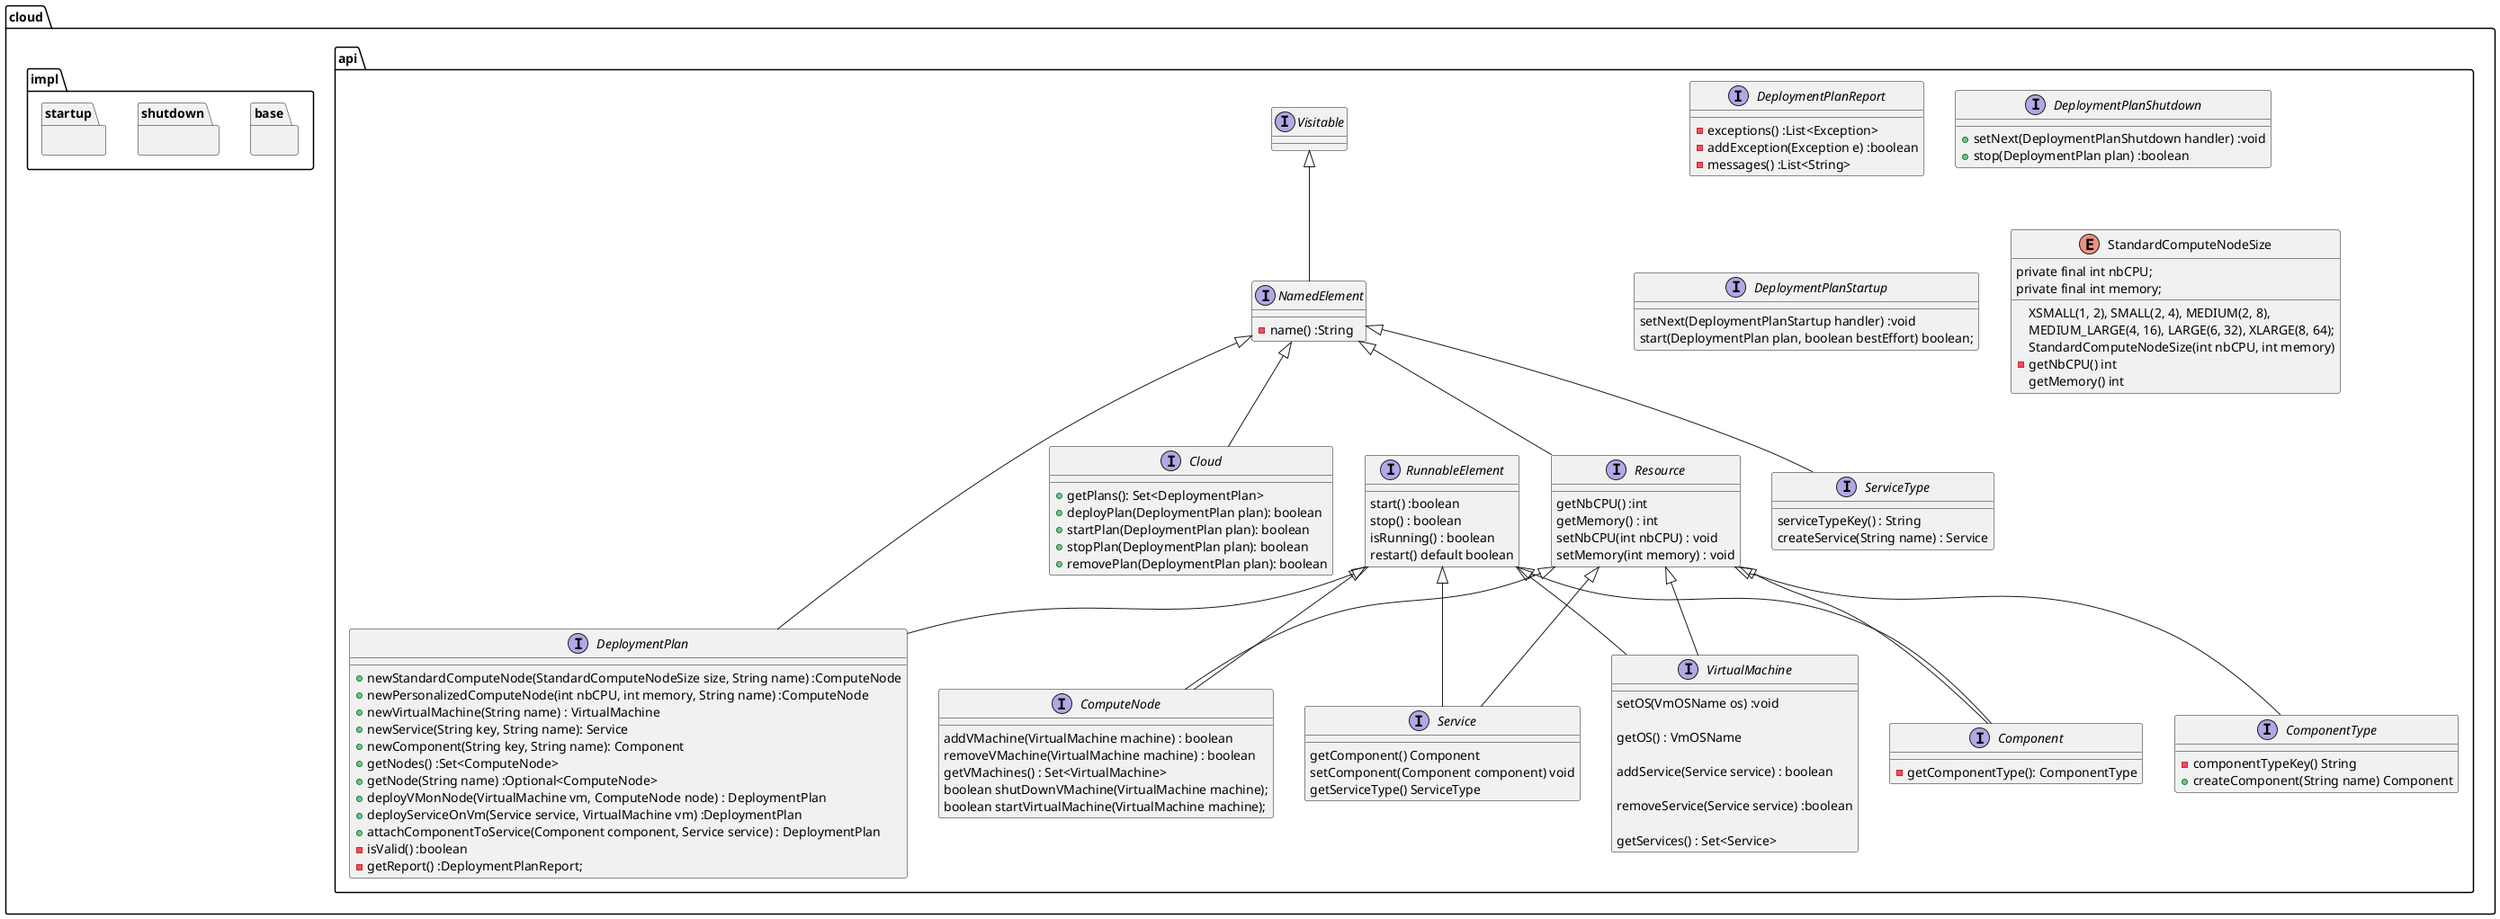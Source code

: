 @startuml
namespace cloud{

namespace cloud.api{
Interface Cloud extends NamedElement {
 +getPlans(): Set<DeploymentPlan>
 +deployPlan(DeploymentPlan plan): boolean
 +startPlan(DeploymentPlan plan): boolean
 +stopPlan(DeploymentPlan plan): boolean
 +removePlan(DeploymentPlan plan): boolean
}

Interface Component extends Resource, RunnableElement{
 -getComponentType(): ComponentType
}

Interface ComponentType extends Resource{
- componentTypeKey() String
+  createComponent(String name) Component
}

Interface ComputeNode extends Resource, RunnableElement{
    addVMachine(VirtualMachine machine) : boolean
    removeVMachine(VirtualMachine machine) : boolean
    getVMachines() : Set<VirtualMachine>
    boolean shutDownVMachine(VirtualMachine machine);
    boolean startVirtualMachine(VirtualMachine machine);
}

Interface DeploymentPlan extends NamedElement, RunnableElement{
   +newStandardComputeNode(StandardComputeNodeSize size, String name) :ComputeNode
   +newPersonalizedComputeNode(int nbCPU, int memory, String name) :ComputeNode
   +newVirtualMachine(String name) : VirtualMachine
   +newService(String key, String name): Service
   +newComponent(String key, String name): Component
   +getNodes() :Set<ComputeNode>
   +getNode(String name) :Optional<ComputeNode>
   +deployVMonNode(VirtualMachine vm, ComputeNode node) : DeploymentPlan
   +deployServiceOnVm(Service service, VirtualMachine vm) :DeploymentPlan
   +attachComponentToService(Component component, Service service) : DeploymentPlan
   -isValid() :boolean
   -getReport() :DeploymentPlanReport;
}

Interface DeploymentPlanReport{
 -exceptions() :List<Exception>
 -addException(Exception e) :boolean
 -messages() :List<String>
}

Interface DeploymentPlanShutdown{
   + setNext(DeploymentPlanShutdown handler) :void
    +stop(DeploymentPlan plan) :boolean
}

interface DeploymentPlanStartup {
     setNext(DeploymentPlanStartup handler) :void
     start(DeploymentPlan plan, boolean bestEffort) boolean;

}

Interface NamedElement extends Visitable {
     -name() :String
}

Interface Resource extends NamedElement {
        getNbCPU() :int
        getMemory() : int
        setNbCPU(int nbCPU) : void
        setMemory(int memory) : void
}
interface RunnableElement {
     start() :boolean
     stop() : boolean
     isRunning() : boolean
    restart() default boolean
    }

  Interface Service extends Resource, RunnableElement{
        getComponent() Component
         setComponent(Component component) void
         getServiceType() ServiceType
    }

Interface ServiceType extends NamedElement {
     serviceTypeKey() : String
     createService(String name) : Service
    }

    enum StandardComputeNodeSize {
        XSMALL(1, 2), SMALL(2, 4), MEDIUM(2, 8),
        MEDIUM_LARGE(4, 16), LARGE(6, 32), XLARGE(8, 64);
        private final int nbCPU;
        private final int memory;
        StandardComputeNodeSize(int nbCPU, int memory)
        -getNbCPU() int
        getMemory() int

    }

    Interface VirtualMachine extends Resource, RunnableElement {

         setOS(VmOSName os) :void

         getOS() : VmOSName

         addService(Service service) : boolean

         removeService(Service service) :boolean

         getServices() : Set<Service>
    }

    }
    namespace impl{

    namespace base{
    }
    namespace shutdown{
    }
    namespace startup{
    }

    }




@enduml
